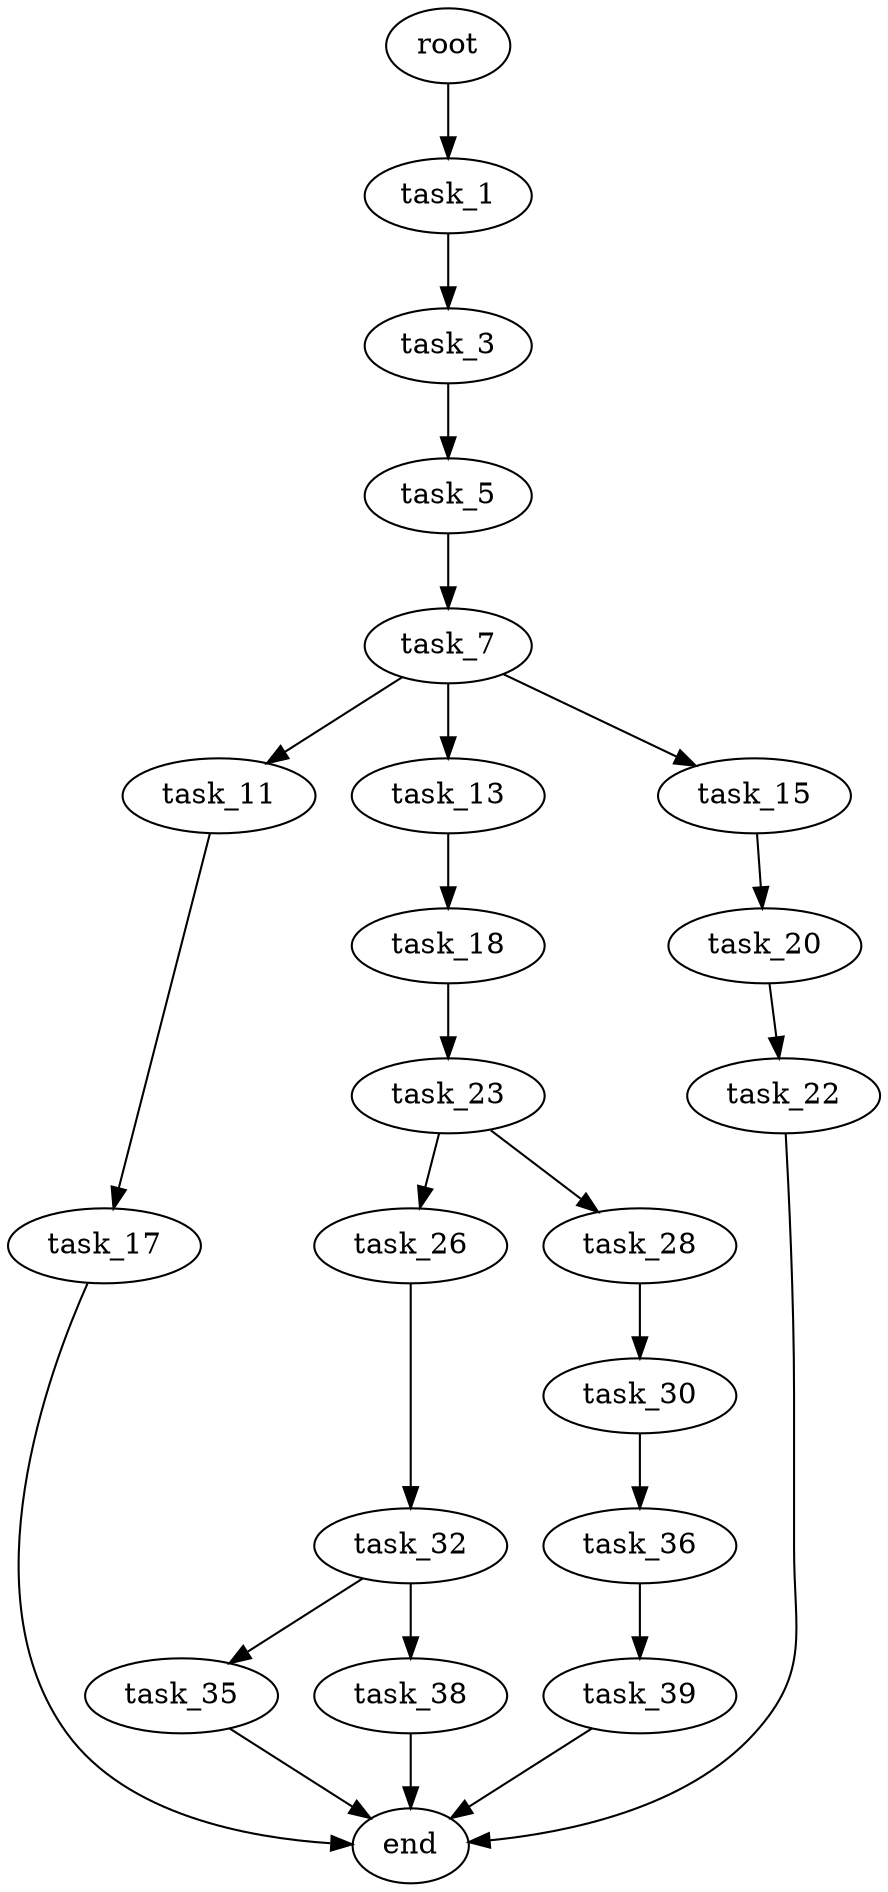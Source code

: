 digraph G {
  root [size="0.000000"];
  task_1 [size="10636989349.000000"];
  task_3 [size="134217728000.000000"];
  task_5 [size="8589934592.000000"];
  task_7 [size="311327268259.000000"];
  task_11 [size="782757789696.000000"];
  task_13 [size="4500315749.000000"];
  task_15 [size="6323981833.000000"];
  task_17 [size="549755813888.000000"];
  task_18 [size="1608785276.000000"];
  task_20 [size="43030107875.000000"];
  task_22 [size="8589934592.000000"];
  task_23 [size="169882664795.000000"];
  task_26 [size="782757789696.000000"];
  task_28 [size="23756245897.000000"];
  task_30 [size="782757789696.000000"];
  task_32 [size="28991029248.000000"];
  task_35 [size="134217728000.000000"];
  task_36 [size="68719476736.000000"];
  task_38 [size="368293445632.000000"];
  task_39 [size="31926383743.000000"];
  end [size="0.000000"];

  root -> task_1 [size="1.000000"];
  task_1 -> task_3 [size="33554432.000000"];
  task_3 -> task_5 [size="209715200.000000"];
  task_5 -> task_7 [size="33554432.000000"];
  task_7 -> task_11 [size="209715200.000000"];
  task_7 -> task_13 [size="209715200.000000"];
  task_7 -> task_15 [size="209715200.000000"];
  task_11 -> task_17 [size="679477248.000000"];
  task_13 -> task_18 [size="75497472.000000"];
  task_15 -> task_20 [size="209715200.000000"];
  task_17 -> end [size="1.000000"];
  task_18 -> task_23 [size="134217728.000000"];
  task_20 -> task_22 [size="33554432.000000"];
  task_22 -> end [size="1.000000"];
  task_23 -> task_26 [size="134217728.000000"];
  task_23 -> task_28 [size="134217728.000000"];
  task_26 -> task_32 [size="679477248.000000"];
  task_28 -> task_30 [size="536870912.000000"];
  task_30 -> task_36 [size="679477248.000000"];
  task_32 -> task_35 [size="75497472.000000"];
  task_32 -> task_38 [size="75497472.000000"];
  task_35 -> end [size="1.000000"];
  task_36 -> task_39 [size="134217728.000000"];
  task_38 -> end [size="1.000000"];
  task_39 -> end [size="1.000000"];
}
